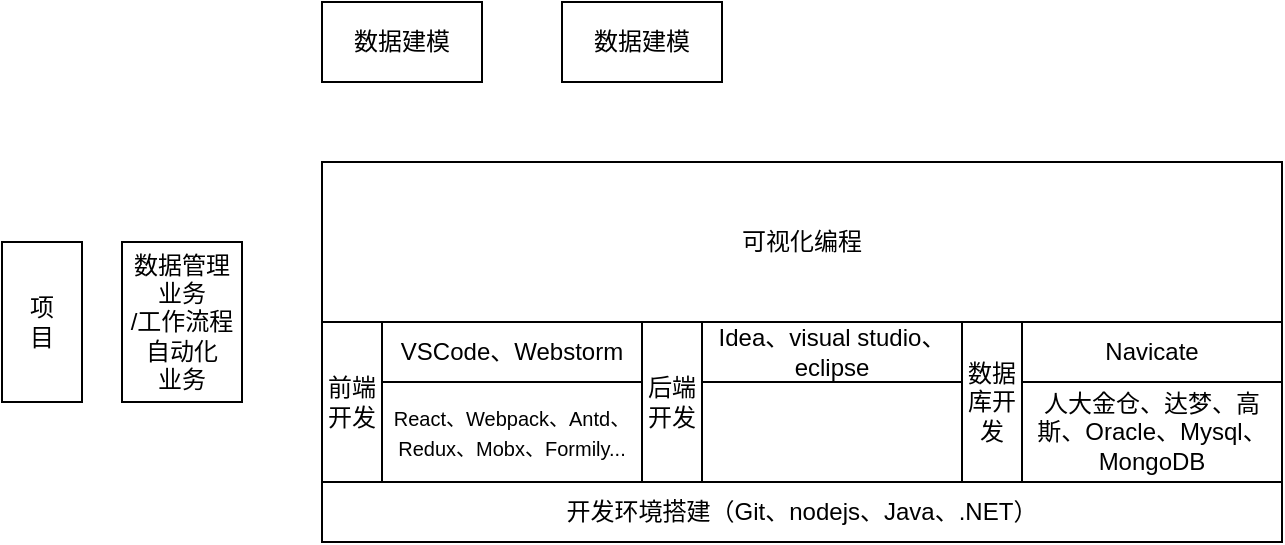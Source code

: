 <mxfile version="24.4.13" type="github">
  <diagram name="第 1 页" id="lHOQz_sZovL-FCDOToCI">
    <mxGraphModel dx="989" dy="538" grid="1" gridSize="10" guides="1" tooltips="1" connect="1" arrows="1" fold="1" page="1" pageScale="1" pageWidth="827" pageHeight="1169" math="0" shadow="0">
      <root>
        <mxCell id="0" />
        <mxCell id="1" parent="0" />
        <mxCell id="aYST25QZJfzZw-TGcyVV-3" value="项&lt;div&gt;&lt;span style=&quot;background-color: initial;&quot;&gt;目&lt;/span&gt;&lt;/div&gt;" style="rounded=0;whiteSpace=wrap;html=1;" vertex="1" parent="1">
          <mxGeometry x="40" y="360" width="40" height="80" as="geometry" />
        </mxCell>
        <mxCell id="aYST25QZJfzZw-TGcyVV-4" value="数据管理业务&lt;div&gt;/工作流程自动化&lt;/div&gt;&lt;div&gt;业务&lt;/div&gt;" style="rounded=0;whiteSpace=wrap;html=1;" vertex="1" parent="1">
          <mxGeometry x="100" y="360" width="60" height="80" as="geometry" />
        </mxCell>
        <mxCell id="aYST25QZJfzZw-TGcyVV-5" value="" style="rounded=0;whiteSpace=wrap;html=1;" vertex="1" parent="1">
          <mxGeometry x="200" y="320" width="480" height="160" as="geometry" />
        </mxCell>
        <mxCell id="aYST25QZJfzZw-TGcyVV-6" value="可视化编程" style="rounded=0;whiteSpace=wrap;html=1;" vertex="1" parent="1">
          <mxGeometry x="200" y="320" width="480" height="80" as="geometry" />
        </mxCell>
        <mxCell id="aYST25QZJfzZw-TGcyVV-7" value="" style="rounded=0;whiteSpace=wrap;html=1;" vertex="1" parent="1">
          <mxGeometry x="200" y="400" width="480" height="80" as="geometry" />
        </mxCell>
        <mxCell id="aYST25QZJfzZw-TGcyVV-8" value="数据建模" style="rounded=0;whiteSpace=wrap;html=1;" vertex="1" parent="1">
          <mxGeometry x="200" y="240" width="80" height="40" as="geometry" />
        </mxCell>
        <mxCell id="aYST25QZJfzZw-TGcyVV-9" value="数据建模" style="rounded=0;whiteSpace=wrap;html=1;" vertex="1" parent="1">
          <mxGeometry x="320" y="240" width="80" height="40" as="geometry" />
        </mxCell>
        <mxCell id="aYST25QZJfzZw-TGcyVV-10" value="" style="rounded=0;whiteSpace=wrap;html=1;" vertex="1" parent="1">
          <mxGeometry x="200" y="400" width="160" height="80" as="geometry" />
        </mxCell>
        <mxCell id="aYST25QZJfzZw-TGcyVV-11" value="" style="rounded=0;whiteSpace=wrap;html=1;" vertex="1" parent="1">
          <mxGeometry x="360" y="400" width="160" height="80" as="geometry" />
        </mxCell>
        <mxCell id="aYST25QZJfzZw-TGcyVV-12" value="" style="rounded=0;whiteSpace=wrap;html=1;" vertex="1" parent="1">
          <mxGeometry x="520" y="400" width="160" height="80" as="geometry" />
        </mxCell>
        <mxCell id="aYST25QZJfzZw-TGcyVV-16" value="前端&lt;div&gt;开发&lt;/div&gt;" style="rounded=0;whiteSpace=wrap;html=1;" vertex="1" parent="1">
          <mxGeometry x="200" y="400" width="30" height="80" as="geometry" />
        </mxCell>
        <mxCell id="aYST25QZJfzZw-TGcyVV-17" value="后端&lt;div&gt;开发&lt;/div&gt;" style="rounded=0;whiteSpace=wrap;html=1;" vertex="1" parent="1">
          <mxGeometry x="360" y="400" width="30" height="80" as="geometry" />
        </mxCell>
        <mxCell id="aYST25QZJfzZw-TGcyVV-18" value="数据库开发" style="rounded=0;whiteSpace=wrap;html=1;" vertex="1" parent="1">
          <mxGeometry x="520" y="400" width="30" height="80" as="geometry" />
        </mxCell>
        <mxCell id="aYST25QZJfzZw-TGcyVV-19" value="VSCode、Webstorm" style="rounded=0;whiteSpace=wrap;html=1;" vertex="1" parent="1">
          <mxGeometry x="230" y="400" width="130" height="30" as="geometry" />
        </mxCell>
        <mxCell id="aYST25QZJfzZw-TGcyVV-20" value="Navicate" style="rounded=0;whiteSpace=wrap;html=1;" vertex="1" parent="1">
          <mxGeometry x="550" y="400" width="130" height="30" as="geometry" />
        </mxCell>
        <mxCell id="aYST25QZJfzZw-TGcyVV-21" value="Idea、visual studio、eclipse" style="rounded=0;whiteSpace=wrap;html=1;" vertex="1" parent="1">
          <mxGeometry x="390" y="400" width="130" height="30" as="geometry" />
        </mxCell>
        <mxCell id="aYST25QZJfzZw-TGcyVV-23" value="&lt;font style=&quot;font-size: 10px;&quot;&gt;React、Webpack、Antd、Redux、Mobx、Formily...&lt;/font&gt;" style="rounded=0;whiteSpace=wrap;html=1;" vertex="1" parent="1">
          <mxGeometry x="230" y="430" width="130" height="50" as="geometry" />
        </mxCell>
        <mxCell id="aYST25QZJfzZw-TGcyVV-24" value="" style="rounded=0;whiteSpace=wrap;html=1;" vertex="1" parent="1">
          <mxGeometry x="390" y="430" width="130" height="50" as="geometry" />
        </mxCell>
        <mxCell id="aYST25QZJfzZw-TGcyVV-25" value="人大金仓、达梦、高斯、Oracle、Mysql、MongoDB" style="rounded=0;whiteSpace=wrap;html=1;" vertex="1" parent="1">
          <mxGeometry x="550" y="430" width="130" height="50" as="geometry" />
        </mxCell>
        <mxCell id="aYST25QZJfzZw-TGcyVV-26" value="开发环境搭建（Git、nodejs、Java、.NET&lt;span style=&quot;background-color: initial;&quot;&gt;）&lt;/span&gt;" style="rounded=0;whiteSpace=wrap;html=1;" vertex="1" parent="1">
          <mxGeometry x="200" y="480" width="480" height="30" as="geometry" />
        </mxCell>
      </root>
    </mxGraphModel>
  </diagram>
</mxfile>
